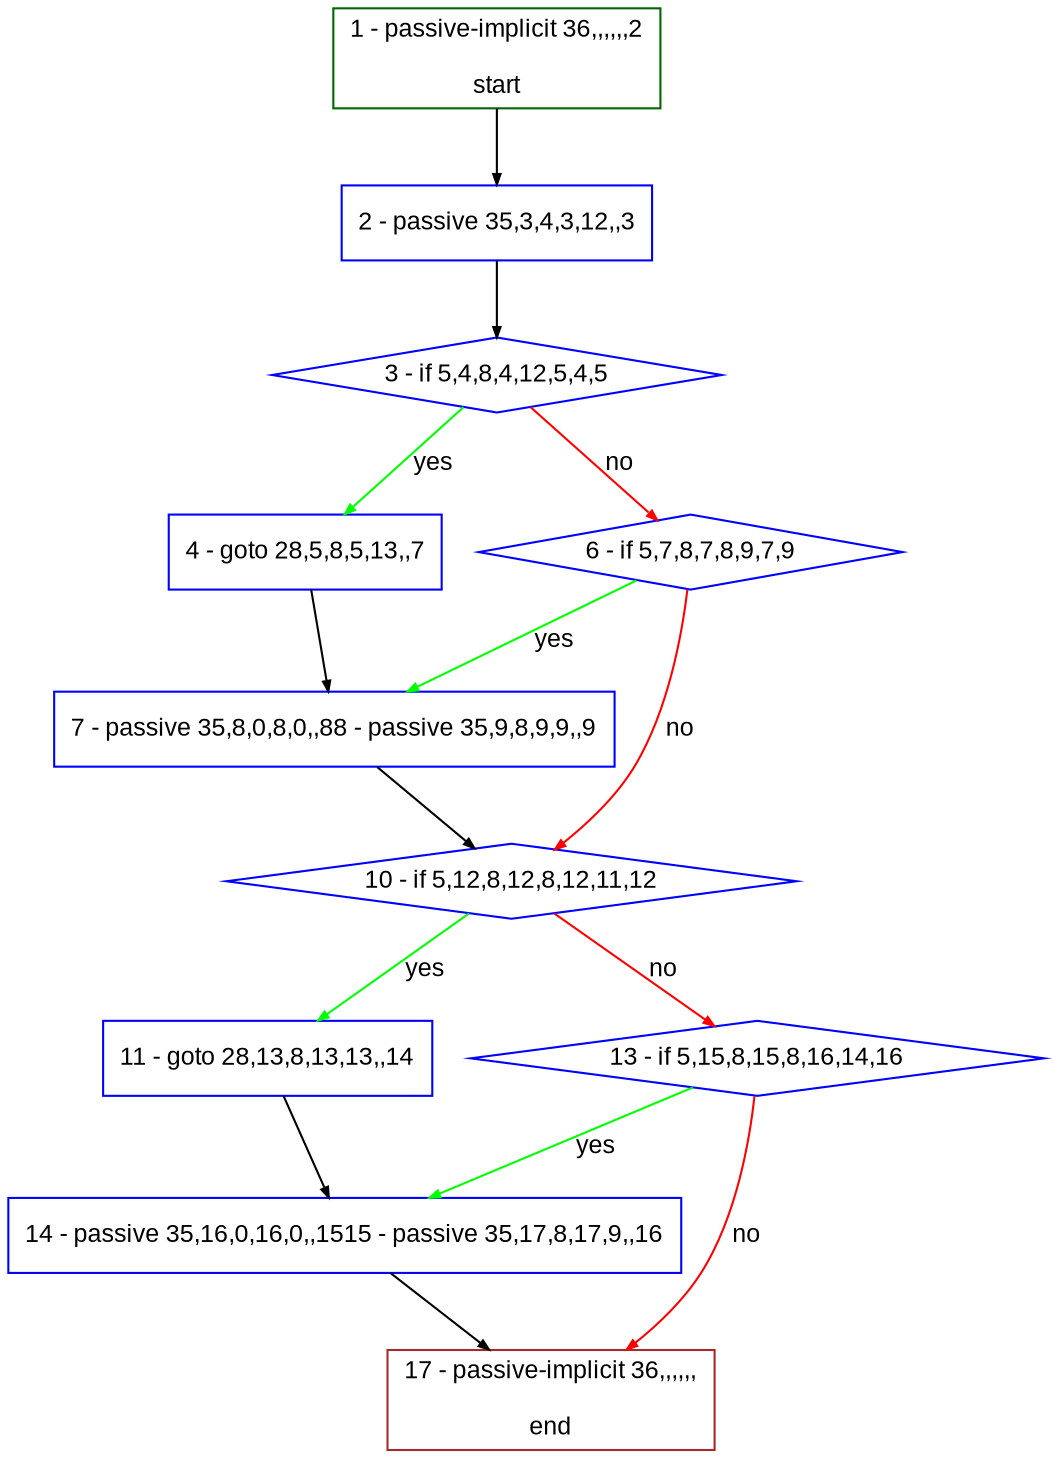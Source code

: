 digraph "" {
  graph [style="rounded,filled", label="", fontsize="12", packmode="clust", bgcolor="white", pack="true", compound="true", fontname="Arial", fillcolor="#FFFFCC"];
  node [style="filled", label="", fixedsize="false", fontsize="12", shape="rectangle", color="grey", compound="true", fontname="Arial", node_initialized="no", fillcolor="white"];
  edge [lhead="", arrowtail="none", label="", arrowhead="normal", fontsize="12", ltail="", dir="forward", color="black", arrowsize="0.5", compound="true", fontcolor="black", fontname="Arial"];
  __N1 [style="filled", label="2 - passive 35,3,4,3,12,,3", shape="box", color="#0000ff", fillcolor="#ffffff"];
  __N2 [style="filled", label="1 - passive-implicit 36,,,,,,2\n\nstart", shape="box", color="#006400", fillcolor="#ffffff"];
  __N3 [style="filled", label="3 - if 5,4,8,4,12,5,4,5", shape="diamond", color="#0000ff", fillcolor="#ffffff"];
  __N4 [style="filled", label="4 - goto 28,5,8,5,13,,7", shape="box", color="#0000ff", fillcolor="#ffffff"];
  __N5 [style="filled", label="6 - if 5,7,8,7,8,9,7,9", shape="diamond", color="#0000ff", fillcolor="#ffffff"];
  __N6 [style="filled", label="7 - passive 35,8,0,8,0,,88 - passive 35,9,8,9,9,,9", shape="box", color="#0000ff", fillcolor="#ffffff"];
  __N7 [style="filled", label="10 - if 5,12,8,12,8,12,11,12", shape="diamond", color="#0000ff", fillcolor="#ffffff"];
  __N8 [style="filled", label="11 - goto 28,13,8,13,13,,14", shape="box", color="#0000ff", fillcolor="#ffffff"];
  __N9 [style="filled", label="13 - if 5,15,8,15,8,16,14,16", shape="diamond", color="#0000ff", fillcolor="#ffffff"];
  __N10 [style="filled", label="14 - passive 35,16,0,16,0,,1515 - passive 35,17,8,17,9,,16", shape="box", color="#0000ff", fillcolor="#ffffff"];
  __N11 [style="filled", label="17 - passive-implicit 36,,,,,,\n\nend", shape="box", color="#a52a2a", fillcolor="#ffffff"];
  __N2 -> __N1 [arrowtail="none", arrowhead="normal", label="", dir="forward", color="#000000"];
  __N1 -> __N3 [arrowtail="none", arrowhead="normal", label="", dir="forward", color="#000000"];
  __N3 -> __N4 [arrowtail="none", arrowhead="normal", label="yes", dir="forward", color="#00ff00"];
  __N3 -> __N5 [arrowtail="none", arrowhead="normal", label="no", dir="forward", color="#ff0000"];
  __N4 -> __N6 [arrowtail="none", arrowhead="normal", label="", dir="forward", color="#000000"];
  __N5 -> __N6 [arrowtail="none", arrowhead="normal", label="yes", dir="forward", color="#00ff00"];
  __N5 -> __N7 [arrowtail="none", arrowhead="normal", label="no", dir="forward", color="#ff0000"];
  __N6 -> __N7 [arrowtail="none", arrowhead="normal", label="", dir="forward", color="#000000"];
  __N7 -> __N8 [arrowtail="none", arrowhead="normal", label="yes", dir="forward", color="#00ff00"];
  __N7 -> __N9 [arrowtail="none", arrowhead="normal", label="no", dir="forward", color="#ff0000"];
  __N8 -> __N10 [arrowtail="none", arrowhead="normal", label="", dir="forward", color="#000000"];
  __N9 -> __N10 [arrowtail="none", arrowhead="normal", label="yes", dir="forward", color="#00ff00"];
  __N9 -> __N11 [arrowtail="none", arrowhead="normal", label="no", dir="forward", color="#ff0000"];
  __N10 -> __N11 [arrowtail="none", arrowhead="normal", label="", dir="forward", color="#000000"];
}

